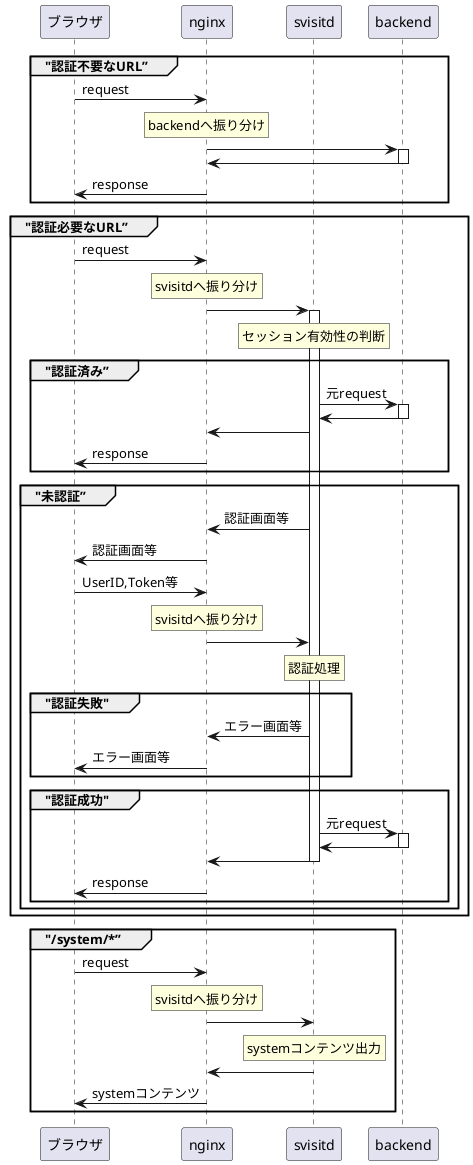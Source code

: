 @startuml
participant ”ブラウザ” as browser order 10
participant nginx order 20
participant svisitd order 30
participant backend order 40
group "認証不要なURL”
  browser -> nginx: request
  rnote over nginx
    backendへ振り分け
  endrnote
  nginx -> backend: 
  activate backend
  backend -> nginx
  deactivate backend
  nginx -> browser:response
end
group "認証必要なURL”
  browser -> nginx: request
  rnote over nginx
    svisitdへ振り分け
  endrnote
  nginx -> svisitd: 
  activate svisitd 
  rnote over svisitd
    セッション有効性の判断
  endrnote
  group "認証済み”
    svisitd -> backend:元request 
    activate backend
    backend -> svisitd
    deactivate backend
    svisitd -> nginx
    nginx -> browser:response
  end
  group "未認証”
    svisitd -> nginx:認証画面等
    nginx -> browser:認証画面等
    browser -> nginx:UserID,Token等
    rnote over nginx
      svisitdへ振り分け
    endrnote
    nginx -> svisitd
    rnote over svisitd
      認証処理
    endrnote
    group "認証失敗"
      svisitd -> nginx:エラー画面等
      nginx -> browser:エラー画面等
    end
    group "認証成功"
      svisitd -> backend:元request
      activate backend
      backend -> svisitd
      deactivate backend
      svisitd -> nginx
      deactivate svisitd
      nginx -> browser:response
    end
  end
end
group "/system/*”
  browser -> nginx: request
  rnote over nginx
    svisitdへ振り分け
  endrnote
  nginx -> svisitd: 
  rnote over svisitd
    systemコンテンツ出力
  endrnote
  svisitd -> nginx
  nginx -> browser:systemコンテンツ
end
@enduml
